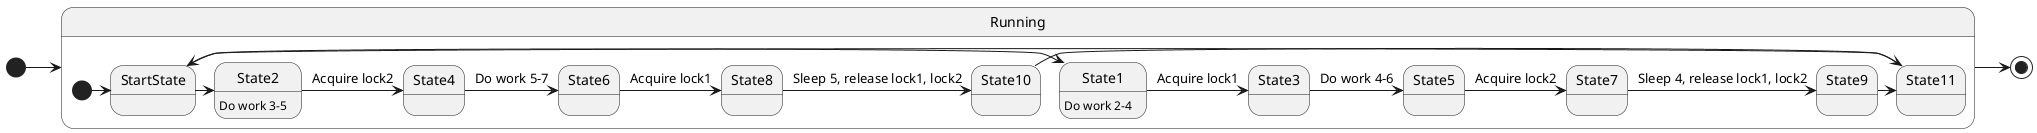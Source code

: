 @startuml

[*] -> Running
state Running{

    [*] -> StartState
    StartState -> State1
    State1 : Do work 2-4
    StartState -> State2
    State2: Do work 3-5
    State1 -> State3 : Acquire lock1
    State2 -> State4 : Acquire lock2
    State3 -> State5 : Do work 4-6
    State4 -> State6 : Do work 5-7
    State5 -> State7 : Acquire lock2
    State6 -> State8 : Acquire lock1
    State7 -> State9 : Sleep 4, release lock1, lock2
    State8 -> State10 : Sleep 5, release lock1, lock2
    State9 -> State11
    State10 -> State11
    State11 -> StartState

}

Running -> [*]

@enduml